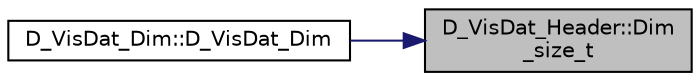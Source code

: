 digraph "D_VisDat_Header::Dim_size_t"
{
 // LATEX_PDF_SIZE
  edge [fontname="Helvetica",fontsize="10",labelfontname="Helvetica",labelfontsize="10"];
  node [fontname="Helvetica",fontsize="10",shape=record];
  rankdir="RL";
  Node1 [label="D_VisDat_Header::Dim\l_size_t",height=0.2,width=0.4,color="black", fillcolor="grey75", style="filled", fontcolor="black",tooltip=" "];
  Node1 -> Node2 [dir="back",color="midnightblue",fontsize="10",style="solid"];
  Node2 [label="D_VisDat_Dim::D_VisDat_Dim",height=0.2,width=0.4,color="black", fillcolor="white", style="filled",URL="$class_d___vis_dat___dim.html#a5dad584348af28c8c577f0b3b2382408",tooltip=" "];
}
